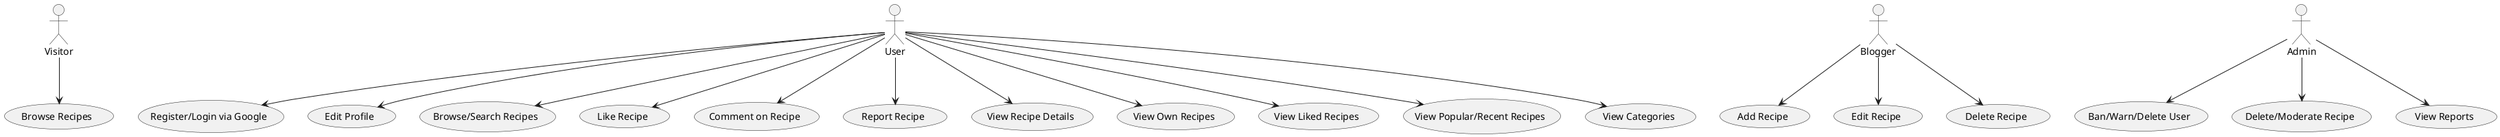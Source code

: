 @startuml
actor Visitor
actor User
actor Blogger
actor Admin

User --> (Register/Login via Google)
User --> (Edit Profile)
User --> (Browse/Search Recipes)
User --> (Like Recipe)
User --> (Comment on Recipe)
User --> (Report Recipe)
User --> (View Recipe Details)
User --> (View Own Recipes)
User --> (View Liked Recipes)
User --> (View Popular/Recent Recipes)
User --> (View Categories)
Blogger --> (Add Recipe)
Blogger --> (Edit Recipe)
Blogger --> (Delete Recipe)
Admin --> (Ban/Warn/Delete User)
Admin --> (Delete/Moderate Recipe)
Admin --> (View Reports)
Visitor --> (Browse Recipes)
@enduml 